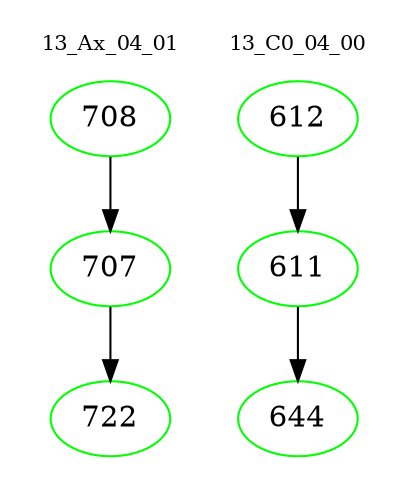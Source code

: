 digraph{
subgraph cluster_0 {
color = white
label = "13_Ax_04_01";
fontsize=10;
T0_708 [label="708", color="green"]
T0_708 -> T0_707 [color="black"]
T0_707 [label="707", color="green"]
T0_707 -> T0_722 [color="black"]
T0_722 [label="722", color="green"]
}
subgraph cluster_1 {
color = white
label = "13_C0_04_00";
fontsize=10;
T1_612 [label="612", color="green"]
T1_612 -> T1_611 [color="black"]
T1_611 [label="611", color="green"]
T1_611 -> T1_644 [color="black"]
T1_644 [label="644", color="green"]
}
}
